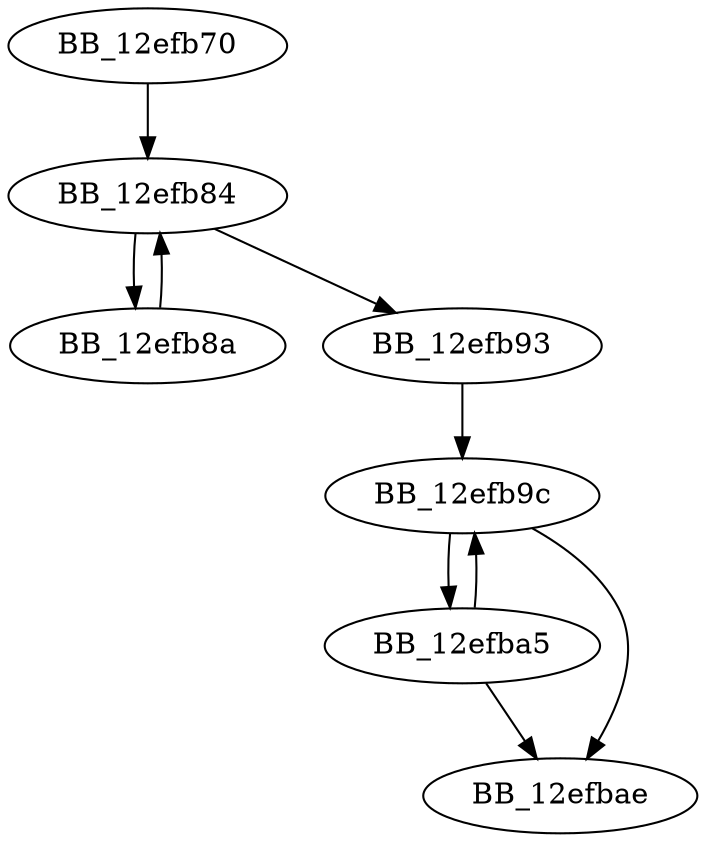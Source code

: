 DiGraph _strcspn{
BB_12efb70->BB_12efb84
BB_12efb84->BB_12efb8a
BB_12efb84->BB_12efb93
BB_12efb8a->BB_12efb84
BB_12efb93->BB_12efb9c
BB_12efb9c->BB_12efba5
BB_12efb9c->BB_12efbae
BB_12efba5->BB_12efb9c
BB_12efba5->BB_12efbae
}
